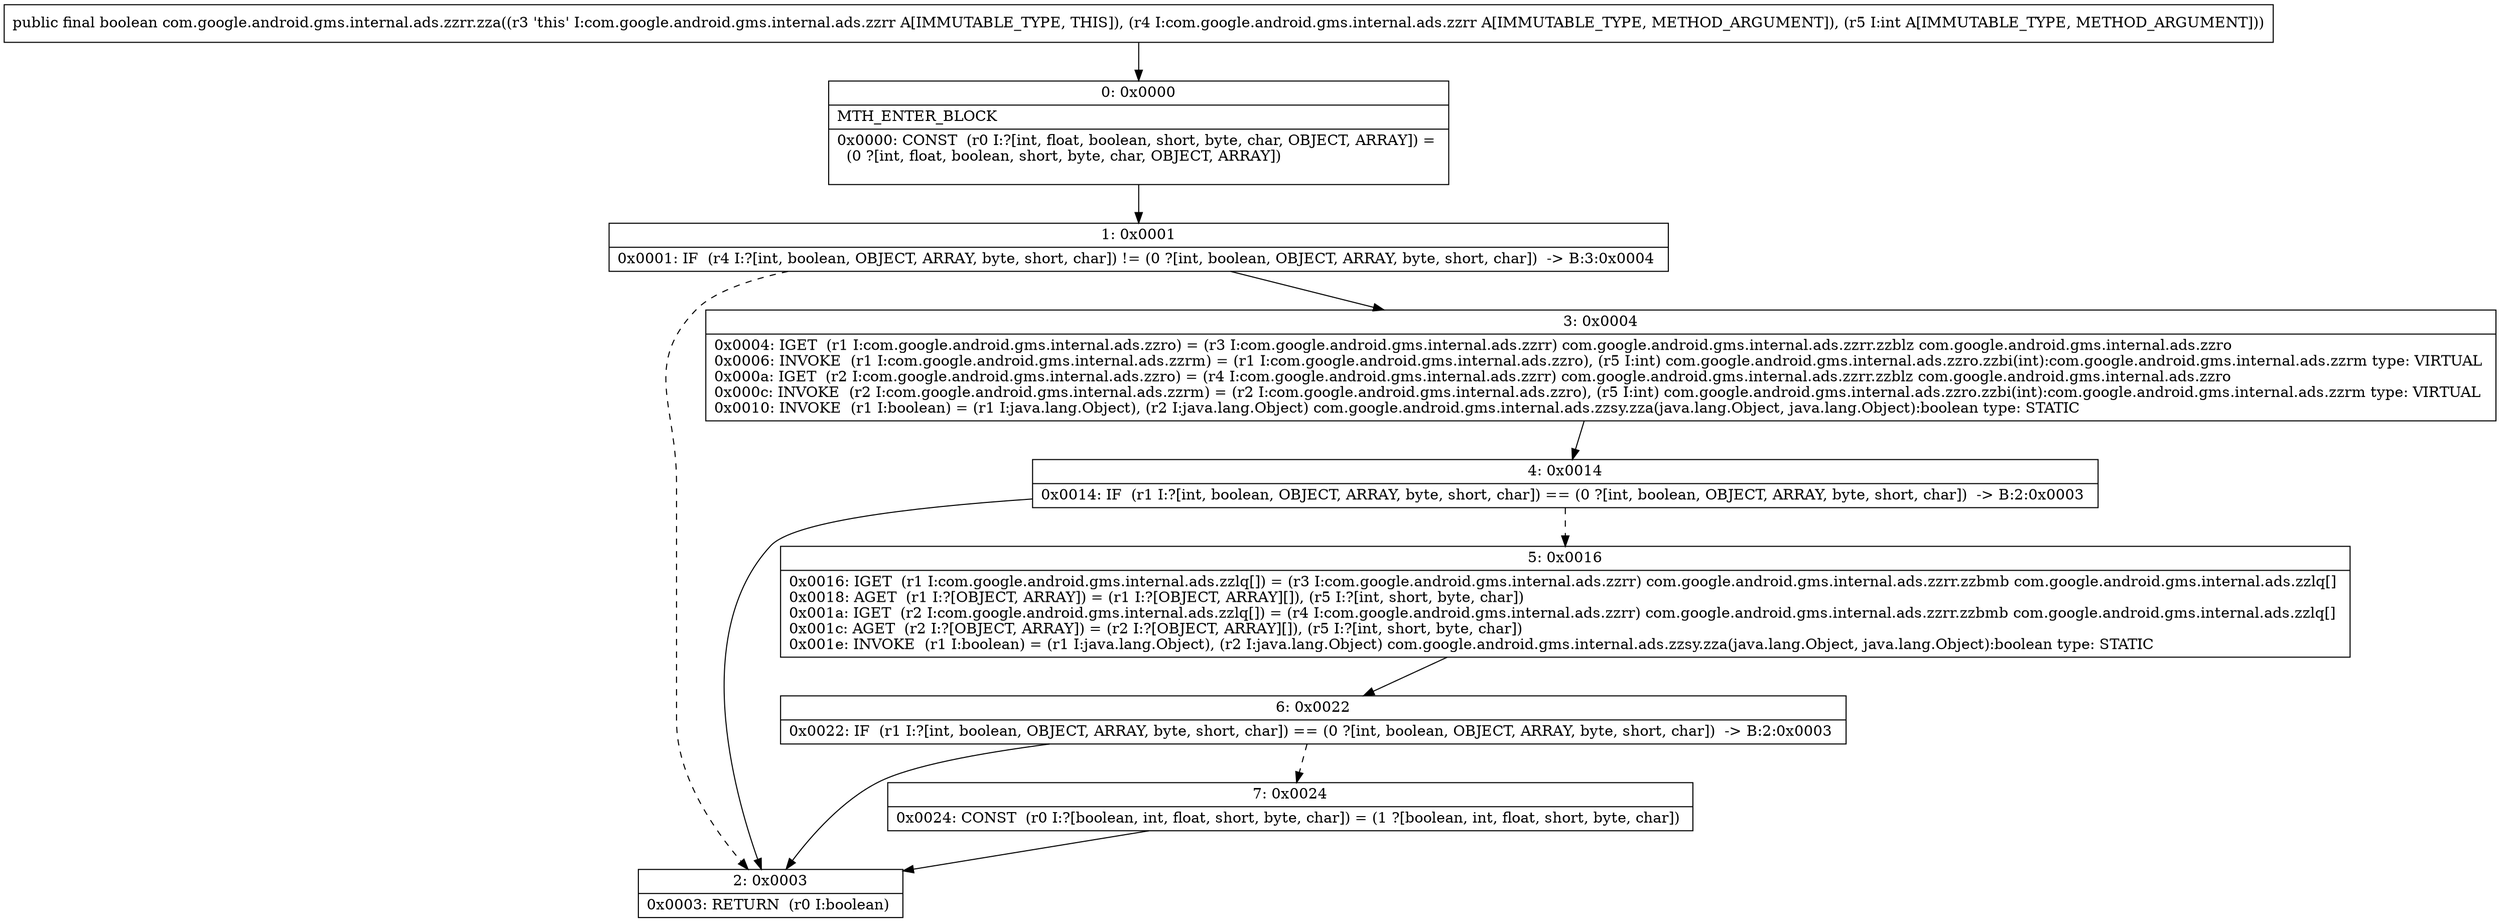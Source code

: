 digraph "CFG forcom.google.android.gms.internal.ads.zzrr.zza(Lcom\/google\/android\/gms\/internal\/ads\/zzrr;I)Z" {
Node_0 [shape=record,label="{0\:\ 0x0000|MTH_ENTER_BLOCK\l|0x0000: CONST  (r0 I:?[int, float, boolean, short, byte, char, OBJECT, ARRAY]) = \l  (0 ?[int, float, boolean, short, byte, char, OBJECT, ARRAY])\l \l}"];
Node_1 [shape=record,label="{1\:\ 0x0001|0x0001: IF  (r4 I:?[int, boolean, OBJECT, ARRAY, byte, short, char]) != (0 ?[int, boolean, OBJECT, ARRAY, byte, short, char])  \-\> B:3:0x0004 \l}"];
Node_2 [shape=record,label="{2\:\ 0x0003|0x0003: RETURN  (r0 I:boolean) \l}"];
Node_3 [shape=record,label="{3\:\ 0x0004|0x0004: IGET  (r1 I:com.google.android.gms.internal.ads.zzro) = (r3 I:com.google.android.gms.internal.ads.zzrr) com.google.android.gms.internal.ads.zzrr.zzblz com.google.android.gms.internal.ads.zzro \l0x0006: INVOKE  (r1 I:com.google.android.gms.internal.ads.zzrm) = (r1 I:com.google.android.gms.internal.ads.zzro), (r5 I:int) com.google.android.gms.internal.ads.zzro.zzbi(int):com.google.android.gms.internal.ads.zzrm type: VIRTUAL \l0x000a: IGET  (r2 I:com.google.android.gms.internal.ads.zzro) = (r4 I:com.google.android.gms.internal.ads.zzrr) com.google.android.gms.internal.ads.zzrr.zzblz com.google.android.gms.internal.ads.zzro \l0x000c: INVOKE  (r2 I:com.google.android.gms.internal.ads.zzrm) = (r2 I:com.google.android.gms.internal.ads.zzro), (r5 I:int) com.google.android.gms.internal.ads.zzro.zzbi(int):com.google.android.gms.internal.ads.zzrm type: VIRTUAL \l0x0010: INVOKE  (r1 I:boolean) = (r1 I:java.lang.Object), (r2 I:java.lang.Object) com.google.android.gms.internal.ads.zzsy.zza(java.lang.Object, java.lang.Object):boolean type: STATIC \l}"];
Node_4 [shape=record,label="{4\:\ 0x0014|0x0014: IF  (r1 I:?[int, boolean, OBJECT, ARRAY, byte, short, char]) == (0 ?[int, boolean, OBJECT, ARRAY, byte, short, char])  \-\> B:2:0x0003 \l}"];
Node_5 [shape=record,label="{5\:\ 0x0016|0x0016: IGET  (r1 I:com.google.android.gms.internal.ads.zzlq[]) = (r3 I:com.google.android.gms.internal.ads.zzrr) com.google.android.gms.internal.ads.zzrr.zzbmb com.google.android.gms.internal.ads.zzlq[] \l0x0018: AGET  (r1 I:?[OBJECT, ARRAY]) = (r1 I:?[OBJECT, ARRAY][]), (r5 I:?[int, short, byte, char]) \l0x001a: IGET  (r2 I:com.google.android.gms.internal.ads.zzlq[]) = (r4 I:com.google.android.gms.internal.ads.zzrr) com.google.android.gms.internal.ads.zzrr.zzbmb com.google.android.gms.internal.ads.zzlq[] \l0x001c: AGET  (r2 I:?[OBJECT, ARRAY]) = (r2 I:?[OBJECT, ARRAY][]), (r5 I:?[int, short, byte, char]) \l0x001e: INVOKE  (r1 I:boolean) = (r1 I:java.lang.Object), (r2 I:java.lang.Object) com.google.android.gms.internal.ads.zzsy.zza(java.lang.Object, java.lang.Object):boolean type: STATIC \l}"];
Node_6 [shape=record,label="{6\:\ 0x0022|0x0022: IF  (r1 I:?[int, boolean, OBJECT, ARRAY, byte, short, char]) == (0 ?[int, boolean, OBJECT, ARRAY, byte, short, char])  \-\> B:2:0x0003 \l}"];
Node_7 [shape=record,label="{7\:\ 0x0024|0x0024: CONST  (r0 I:?[boolean, int, float, short, byte, char]) = (1 ?[boolean, int, float, short, byte, char]) \l}"];
MethodNode[shape=record,label="{public final boolean com.google.android.gms.internal.ads.zzrr.zza((r3 'this' I:com.google.android.gms.internal.ads.zzrr A[IMMUTABLE_TYPE, THIS]), (r4 I:com.google.android.gms.internal.ads.zzrr A[IMMUTABLE_TYPE, METHOD_ARGUMENT]), (r5 I:int A[IMMUTABLE_TYPE, METHOD_ARGUMENT])) }"];
MethodNode -> Node_0;
Node_0 -> Node_1;
Node_1 -> Node_2[style=dashed];
Node_1 -> Node_3;
Node_3 -> Node_4;
Node_4 -> Node_2;
Node_4 -> Node_5[style=dashed];
Node_5 -> Node_6;
Node_6 -> Node_2;
Node_6 -> Node_7[style=dashed];
Node_7 -> Node_2;
}


